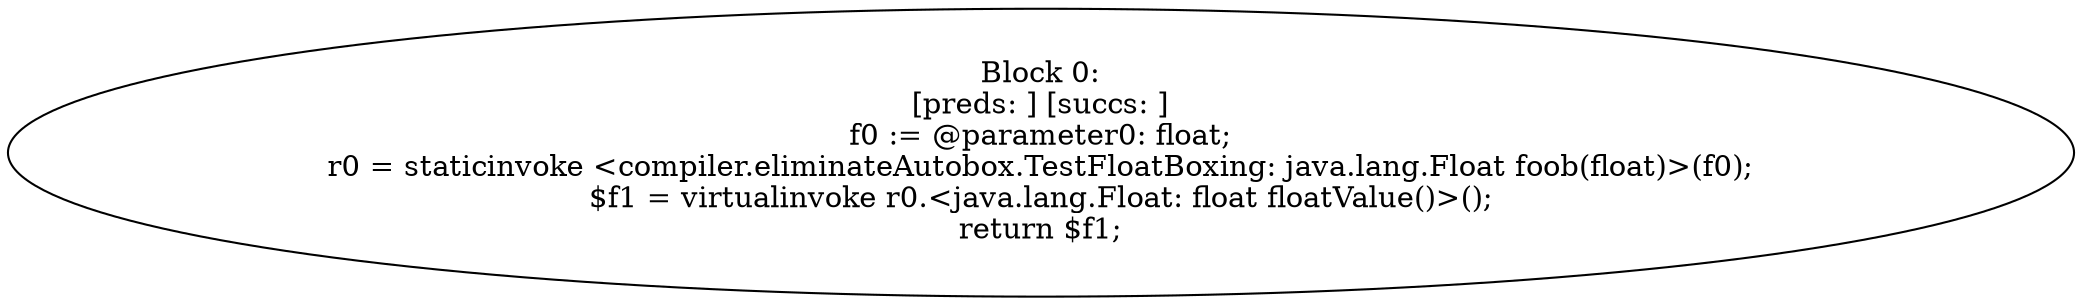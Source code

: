 digraph "unitGraph" {
    "Block 0:
[preds: ] [succs: ]
f0 := @parameter0: float;
r0 = staticinvoke <compiler.eliminateAutobox.TestFloatBoxing: java.lang.Float foob(float)>(f0);
$f1 = virtualinvoke r0.<java.lang.Float: float floatValue()>();
return $f1;
"
}
